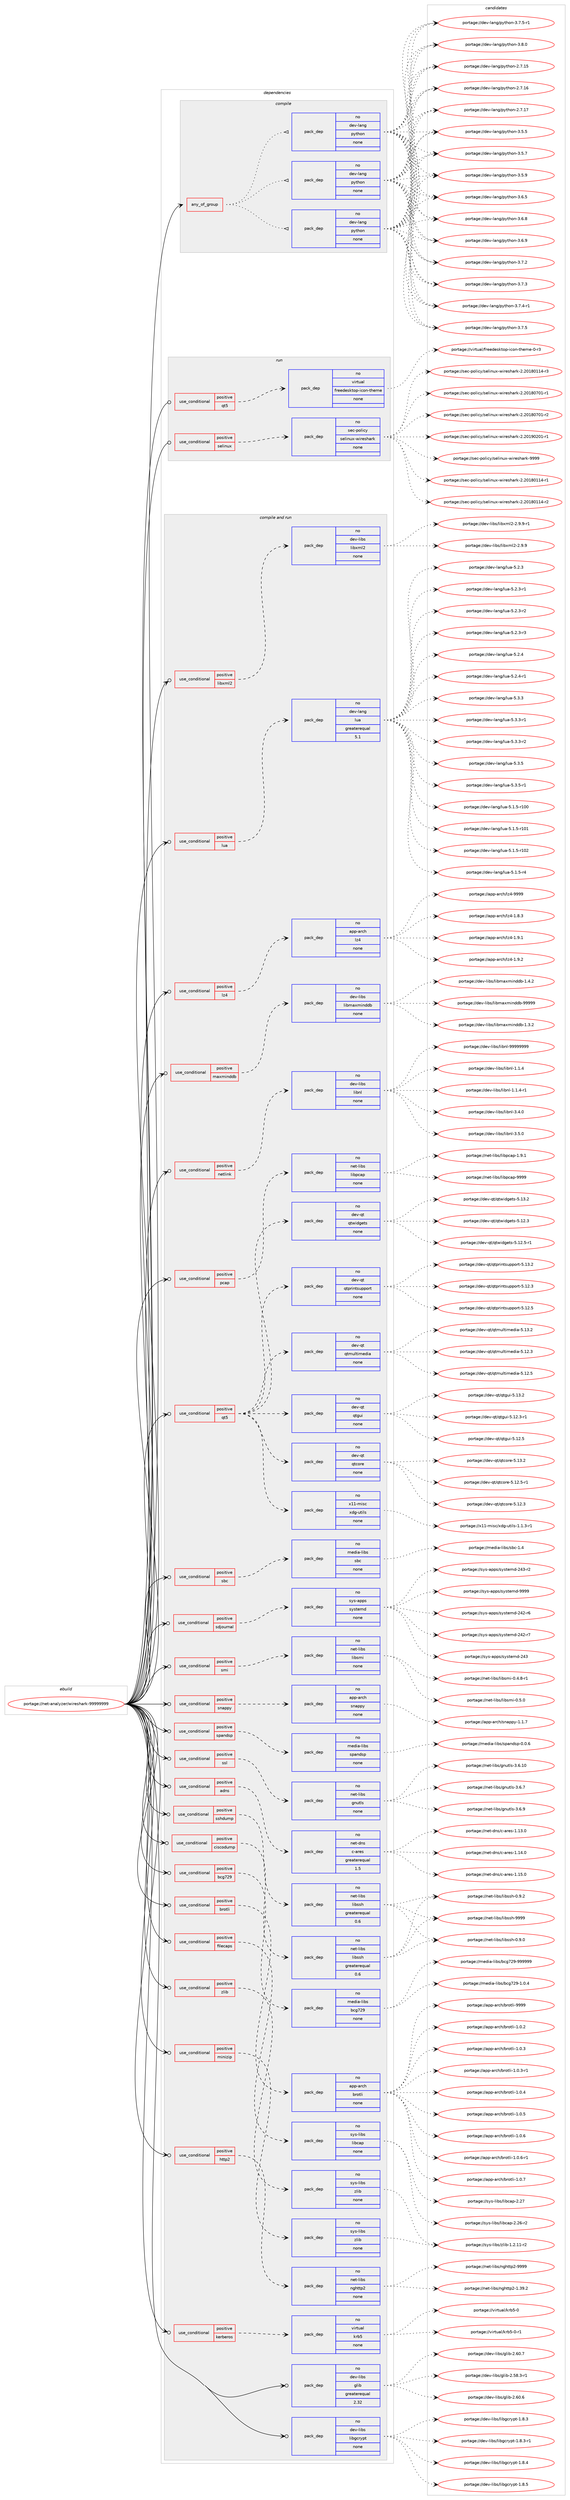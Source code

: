 digraph prolog {

# *************
# Graph options
# *************

newrank=true;
concentrate=true;
compound=true;
graph [rankdir=LR,fontname=Helvetica,fontsize=10,ranksep=1.5];#, ranksep=2.5, nodesep=0.2];
edge  [arrowhead=vee];
node  [fontname=Helvetica,fontsize=10];

# **********
# The ebuild
# **********

subgraph cluster_leftcol {
color=gray;
rank=same;
label=<<i>ebuild</i>>;
id [label="portage://net-analyzer/wireshark-99999999", color=red, width=4, href="../net-analyzer/wireshark-99999999.svg"];
}

# ****************
# The dependencies
# ****************

subgraph cluster_midcol {
color=gray;
label=<<i>dependencies</i>>;
subgraph cluster_compile {
fillcolor="#eeeeee";
style=filled;
label=<<i>compile</i>>;
subgraph any5625 {
dependency349547 [label=<<TABLE BORDER="0" CELLBORDER="1" CELLSPACING="0" CELLPADDING="4"><TR><TD CELLPADDING="10">any_of_group</TD></TR></TABLE>>, shape=none, color=red];subgraph pack256611 {
dependency349548 [label=<<TABLE BORDER="0" CELLBORDER="1" CELLSPACING="0" CELLPADDING="4" WIDTH="220"><TR><TD ROWSPAN="6" CELLPADDING="30">pack_dep</TD></TR><TR><TD WIDTH="110">no</TD></TR><TR><TD>dev-lang</TD></TR><TR><TD>python</TD></TR><TR><TD>none</TD></TR><TR><TD></TD></TR></TABLE>>, shape=none, color=blue];
}
dependency349547:e -> dependency349548:w [weight=20,style="dotted",arrowhead="oinv"];
subgraph pack256612 {
dependency349549 [label=<<TABLE BORDER="0" CELLBORDER="1" CELLSPACING="0" CELLPADDING="4" WIDTH="220"><TR><TD ROWSPAN="6" CELLPADDING="30">pack_dep</TD></TR><TR><TD WIDTH="110">no</TD></TR><TR><TD>dev-lang</TD></TR><TR><TD>python</TD></TR><TR><TD>none</TD></TR><TR><TD></TD></TR></TABLE>>, shape=none, color=blue];
}
dependency349547:e -> dependency349549:w [weight=20,style="dotted",arrowhead="oinv"];
subgraph pack256613 {
dependency349550 [label=<<TABLE BORDER="0" CELLBORDER="1" CELLSPACING="0" CELLPADDING="4" WIDTH="220"><TR><TD ROWSPAN="6" CELLPADDING="30">pack_dep</TD></TR><TR><TD WIDTH="110">no</TD></TR><TR><TD>dev-lang</TD></TR><TR><TD>python</TD></TR><TR><TD>none</TD></TR><TR><TD></TD></TR></TABLE>>, shape=none, color=blue];
}
dependency349547:e -> dependency349550:w [weight=20,style="dotted",arrowhead="oinv"];
}
id:e -> dependency349547:w [weight=20,style="solid",arrowhead="vee"];
}
subgraph cluster_compileandrun {
fillcolor="#eeeeee";
style=filled;
label=<<i>compile and run</i>>;
subgraph cond87164 {
dependency349551 [label=<<TABLE BORDER="0" CELLBORDER="1" CELLSPACING="0" CELLPADDING="4"><TR><TD ROWSPAN="3" CELLPADDING="10">use_conditional</TD></TR><TR><TD>positive</TD></TR><TR><TD>adns</TD></TR></TABLE>>, shape=none, color=red];
subgraph pack256614 {
dependency349552 [label=<<TABLE BORDER="0" CELLBORDER="1" CELLSPACING="0" CELLPADDING="4" WIDTH="220"><TR><TD ROWSPAN="6" CELLPADDING="30">pack_dep</TD></TR><TR><TD WIDTH="110">no</TD></TR><TR><TD>net-dns</TD></TR><TR><TD>c-ares</TD></TR><TR><TD>greaterequal</TD></TR><TR><TD>1.5</TD></TR></TABLE>>, shape=none, color=blue];
}
dependency349551:e -> dependency349552:w [weight=20,style="dashed",arrowhead="vee"];
}
id:e -> dependency349551:w [weight=20,style="solid",arrowhead="odotvee"];
subgraph cond87165 {
dependency349553 [label=<<TABLE BORDER="0" CELLBORDER="1" CELLSPACING="0" CELLPADDING="4"><TR><TD ROWSPAN="3" CELLPADDING="10">use_conditional</TD></TR><TR><TD>positive</TD></TR><TR><TD>bcg729</TD></TR></TABLE>>, shape=none, color=red];
subgraph pack256615 {
dependency349554 [label=<<TABLE BORDER="0" CELLBORDER="1" CELLSPACING="0" CELLPADDING="4" WIDTH="220"><TR><TD ROWSPAN="6" CELLPADDING="30">pack_dep</TD></TR><TR><TD WIDTH="110">no</TD></TR><TR><TD>media-libs</TD></TR><TR><TD>bcg729</TD></TR><TR><TD>none</TD></TR><TR><TD></TD></TR></TABLE>>, shape=none, color=blue];
}
dependency349553:e -> dependency349554:w [weight=20,style="dashed",arrowhead="vee"];
}
id:e -> dependency349553:w [weight=20,style="solid",arrowhead="odotvee"];
subgraph cond87166 {
dependency349555 [label=<<TABLE BORDER="0" CELLBORDER="1" CELLSPACING="0" CELLPADDING="4"><TR><TD ROWSPAN="3" CELLPADDING="10">use_conditional</TD></TR><TR><TD>positive</TD></TR><TR><TD>brotli</TD></TR></TABLE>>, shape=none, color=red];
subgraph pack256616 {
dependency349556 [label=<<TABLE BORDER="0" CELLBORDER="1" CELLSPACING="0" CELLPADDING="4" WIDTH="220"><TR><TD ROWSPAN="6" CELLPADDING="30">pack_dep</TD></TR><TR><TD WIDTH="110">no</TD></TR><TR><TD>app-arch</TD></TR><TR><TD>brotli</TD></TR><TR><TD>none</TD></TR><TR><TD></TD></TR></TABLE>>, shape=none, color=blue];
}
dependency349555:e -> dependency349556:w [weight=20,style="dashed",arrowhead="vee"];
}
id:e -> dependency349555:w [weight=20,style="solid",arrowhead="odotvee"];
subgraph cond87167 {
dependency349557 [label=<<TABLE BORDER="0" CELLBORDER="1" CELLSPACING="0" CELLPADDING="4"><TR><TD ROWSPAN="3" CELLPADDING="10">use_conditional</TD></TR><TR><TD>positive</TD></TR><TR><TD>ciscodump</TD></TR></TABLE>>, shape=none, color=red];
subgraph pack256617 {
dependency349558 [label=<<TABLE BORDER="0" CELLBORDER="1" CELLSPACING="0" CELLPADDING="4" WIDTH="220"><TR><TD ROWSPAN="6" CELLPADDING="30">pack_dep</TD></TR><TR><TD WIDTH="110">no</TD></TR><TR><TD>net-libs</TD></TR><TR><TD>libssh</TD></TR><TR><TD>greaterequal</TD></TR><TR><TD>0.6</TD></TR></TABLE>>, shape=none, color=blue];
}
dependency349557:e -> dependency349558:w [weight=20,style="dashed",arrowhead="vee"];
}
id:e -> dependency349557:w [weight=20,style="solid",arrowhead="odotvee"];
subgraph cond87168 {
dependency349559 [label=<<TABLE BORDER="0" CELLBORDER="1" CELLSPACING="0" CELLPADDING="4"><TR><TD ROWSPAN="3" CELLPADDING="10">use_conditional</TD></TR><TR><TD>positive</TD></TR><TR><TD>filecaps</TD></TR></TABLE>>, shape=none, color=red];
subgraph pack256618 {
dependency349560 [label=<<TABLE BORDER="0" CELLBORDER="1" CELLSPACING="0" CELLPADDING="4" WIDTH="220"><TR><TD ROWSPAN="6" CELLPADDING="30">pack_dep</TD></TR><TR><TD WIDTH="110">no</TD></TR><TR><TD>sys-libs</TD></TR><TR><TD>libcap</TD></TR><TR><TD>none</TD></TR><TR><TD></TD></TR></TABLE>>, shape=none, color=blue];
}
dependency349559:e -> dependency349560:w [weight=20,style="dashed",arrowhead="vee"];
}
id:e -> dependency349559:w [weight=20,style="solid",arrowhead="odotvee"];
subgraph cond87169 {
dependency349561 [label=<<TABLE BORDER="0" CELLBORDER="1" CELLSPACING="0" CELLPADDING="4"><TR><TD ROWSPAN="3" CELLPADDING="10">use_conditional</TD></TR><TR><TD>positive</TD></TR><TR><TD>http2</TD></TR></TABLE>>, shape=none, color=red];
subgraph pack256619 {
dependency349562 [label=<<TABLE BORDER="0" CELLBORDER="1" CELLSPACING="0" CELLPADDING="4" WIDTH="220"><TR><TD ROWSPAN="6" CELLPADDING="30">pack_dep</TD></TR><TR><TD WIDTH="110">no</TD></TR><TR><TD>net-libs</TD></TR><TR><TD>nghttp2</TD></TR><TR><TD>none</TD></TR><TR><TD></TD></TR></TABLE>>, shape=none, color=blue];
}
dependency349561:e -> dependency349562:w [weight=20,style="dashed",arrowhead="vee"];
}
id:e -> dependency349561:w [weight=20,style="solid",arrowhead="odotvee"];
subgraph cond87170 {
dependency349563 [label=<<TABLE BORDER="0" CELLBORDER="1" CELLSPACING="0" CELLPADDING="4"><TR><TD ROWSPAN="3" CELLPADDING="10">use_conditional</TD></TR><TR><TD>positive</TD></TR><TR><TD>kerberos</TD></TR></TABLE>>, shape=none, color=red];
subgraph pack256620 {
dependency349564 [label=<<TABLE BORDER="0" CELLBORDER="1" CELLSPACING="0" CELLPADDING="4" WIDTH="220"><TR><TD ROWSPAN="6" CELLPADDING="30">pack_dep</TD></TR><TR><TD WIDTH="110">no</TD></TR><TR><TD>virtual</TD></TR><TR><TD>krb5</TD></TR><TR><TD>none</TD></TR><TR><TD></TD></TR></TABLE>>, shape=none, color=blue];
}
dependency349563:e -> dependency349564:w [weight=20,style="dashed",arrowhead="vee"];
}
id:e -> dependency349563:w [weight=20,style="solid",arrowhead="odotvee"];
subgraph cond87171 {
dependency349565 [label=<<TABLE BORDER="0" CELLBORDER="1" CELLSPACING="0" CELLPADDING="4"><TR><TD ROWSPAN="3" CELLPADDING="10">use_conditional</TD></TR><TR><TD>positive</TD></TR><TR><TD>libxml2</TD></TR></TABLE>>, shape=none, color=red];
subgraph pack256621 {
dependency349566 [label=<<TABLE BORDER="0" CELLBORDER="1" CELLSPACING="0" CELLPADDING="4" WIDTH="220"><TR><TD ROWSPAN="6" CELLPADDING="30">pack_dep</TD></TR><TR><TD WIDTH="110">no</TD></TR><TR><TD>dev-libs</TD></TR><TR><TD>libxml2</TD></TR><TR><TD>none</TD></TR><TR><TD></TD></TR></TABLE>>, shape=none, color=blue];
}
dependency349565:e -> dependency349566:w [weight=20,style="dashed",arrowhead="vee"];
}
id:e -> dependency349565:w [weight=20,style="solid",arrowhead="odotvee"];
subgraph cond87172 {
dependency349567 [label=<<TABLE BORDER="0" CELLBORDER="1" CELLSPACING="0" CELLPADDING="4"><TR><TD ROWSPAN="3" CELLPADDING="10">use_conditional</TD></TR><TR><TD>positive</TD></TR><TR><TD>lua</TD></TR></TABLE>>, shape=none, color=red];
subgraph pack256622 {
dependency349568 [label=<<TABLE BORDER="0" CELLBORDER="1" CELLSPACING="0" CELLPADDING="4" WIDTH="220"><TR><TD ROWSPAN="6" CELLPADDING="30">pack_dep</TD></TR><TR><TD WIDTH="110">no</TD></TR><TR><TD>dev-lang</TD></TR><TR><TD>lua</TD></TR><TR><TD>greaterequal</TD></TR><TR><TD>5.1</TD></TR></TABLE>>, shape=none, color=blue];
}
dependency349567:e -> dependency349568:w [weight=20,style="dashed",arrowhead="vee"];
}
id:e -> dependency349567:w [weight=20,style="solid",arrowhead="odotvee"];
subgraph cond87173 {
dependency349569 [label=<<TABLE BORDER="0" CELLBORDER="1" CELLSPACING="0" CELLPADDING="4"><TR><TD ROWSPAN="3" CELLPADDING="10">use_conditional</TD></TR><TR><TD>positive</TD></TR><TR><TD>lz4</TD></TR></TABLE>>, shape=none, color=red];
subgraph pack256623 {
dependency349570 [label=<<TABLE BORDER="0" CELLBORDER="1" CELLSPACING="0" CELLPADDING="4" WIDTH="220"><TR><TD ROWSPAN="6" CELLPADDING="30">pack_dep</TD></TR><TR><TD WIDTH="110">no</TD></TR><TR><TD>app-arch</TD></TR><TR><TD>lz4</TD></TR><TR><TD>none</TD></TR><TR><TD></TD></TR></TABLE>>, shape=none, color=blue];
}
dependency349569:e -> dependency349570:w [weight=20,style="dashed",arrowhead="vee"];
}
id:e -> dependency349569:w [weight=20,style="solid",arrowhead="odotvee"];
subgraph cond87174 {
dependency349571 [label=<<TABLE BORDER="0" CELLBORDER="1" CELLSPACING="0" CELLPADDING="4"><TR><TD ROWSPAN="3" CELLPADDING="10">use_conditional</TD></TR><TR><TD>positive</TD></TR><TR><TD>maxminddb</TD></TR></TABLE>>, shape=none, color=red];
subgraph pack256624 {
dependency349572 [label=<<TABLE BORDER="0" CELLBORDER="1" CELLSPACING="0" CELLPADDING="4" WIDTH="220"><TR><TD ROWSPAN="6" CELLPADDING="30">pack_dep</TD></TR><TR><TD WIDTH="110">no</TD></TR><TR><TD>dev-libs</TD></TR><TR><TD>libmaxminddb</TD></TR><TR><TD>none</TD></TR><TR><TD></TD></TR></TABLE>>, shape=none, color=blue];
}
dependency349571:e -> dependency349572:w [weight=20,style="dashed",arrowhead="vee"];
}
id:e -> dependency349571:w [weight=20,style="solid",arrowhead="odotvee"];
subgraph cond87175 {
dependency349573 [label=<<TABLE BORDER="0" CELLBORDER="1" CELLSPACING="0" CELLPADDING="4"><TR><TD ROWSPAN="3" CELLPADDING="10">use_conditional</TD></TR><TR><TD>positive</TD></TR><TR><TD>minizip</TD></TR></TABLE>>, shape=none, color=red];
subgraph pack256625 {
dependency349574 [label=<<TABLE BORDER="0" CELLBORDER="1" CELLSPACING="0" CELLPADDING="4" WIDTH="220"><TR><TD ROWSPAN="6" CELLPADDING="30">pack_dep</TD></TR><TR><TD WIDTH="110">no</TD></TR><TR><TD>sys-libs</TD></TR><TR><TD>zlib</TD></TR><TR><TD>none</TD></TR><TR><TD></TD></TR></TABLE>>, shape=none, color=blue];
}
dependency349573:e -> dependency349574:w [weight=20,style="dashed",arrowhead="vee"];
}
id:e -> dependency349573:w [weight=20,style="solid",arrowhead="odotvee"];
subgraph cond87176 {
dependency349575 [label=<<TABLE BORDER="0" CELLBORDER="1" CELLSPACING="0" CELLPADDING="4"><TR><TD ROWSPAN="3" CELLPADDING="10">use_conditional</TD></TR><TR><TD>positive</TD></TR><TR><TD>netlink</TD></TR></TABLE>>, shape=none, color=red];
subgraph pack256626 {
dependency349576 [label=<<TABLE BORDER="0" CELLBORDER="1" CELLSPACING="0" CELLPADDING="4" WIDTH="220"><TR><TD ROWSPAN="6" CELLPADDING="30">pack_dep</TD></TR><TR><TD WIDTH="110">no</TD></TR><TR><TD>dev-libs</TD></TR><TR><TD>libnl</TD></TR><TR><TD>none</TD></TR><TR><TD></TD></TR></TABLE>>, shape=none, color=blue];
}
dependency349575:e -> dependency349576:w [weight=20,style="dashed",arrowhead="vee"];
}
id:e -> dependency349575:w [weight=20,style="solid",arrowhead="odotvee"];
subgraph cond87177 {
dependency349577 [label=<<TABLE BORDER="0" CELLBORDER="1" CELLSPACING="0" CELLPADDING="4"><TR><TD ROWSPAN="3" CELLPADDING="10">use_conditional</TD></TR><TR><TD>positive</TD></TR><TR><TD>pcap</TD></TR></TABLE>>, shape=none, color=red];
subgraph pack256627 {
dependency349578 [label=<<TABLE BORDER="0" CELLBORDER="1" CELLSPACING="0" CELLPADDING="4" WIDTH="220"><TR><TD ROWSPAN="6" CELLPADDING="30">pack_dep</TD></TR><TR><TD WIDTH="110">no</TD></TR><TR><TD>net-libs</TD></TR><TR><TD>libpcap</TD></TR><TR><TD>none</TD></TR><TR><TD></TD></TR></TABLE>>, shape=none, color=blue];
}
dependency349577:e -> dependency349578:w [weight=20,style="dashed",arrowhead="vee"];
}
id:e -> dependency349577:w [weight=20,style="solid",arrowhead="odotvee"];
subgraph cond87178 {
dependency349579 [label=<<TABLE BORDER="0" CELLBORDER="1" CELLSPACING="0" CELLPADDING="4"><TR><TD ROWSPAN="3" CELLPADDING="10">use_conditional</TD></TR><TR><TD>positive</TD></TR><TR><TD>qt5</TD></TR></TABLE>>, shape=none, color=red];
subgraph pack256628 {
dependency349580 [label=<<TABLE BORDER="0" CELLBORDER="1" CELLSPACING="0" CELLPADDING="4" WIDTH="220"><TR><TD ROWSPAN="6" CELLPADDING="30">pack_dep</TD></TR><TR><TD WIDTH="110">no</TD></TR><TR><TD>dev-qt</TD></TR><TR><TD>qtcore</TD></TR><TR><TD>none</TD></TR><TR><TD></TD></TR></TABLE>>, shape=none, color=blue];
}
dependency349579:e -> dependency349580:w [weight=20,style="dashed",arrowhead="vee"];
subgraph pack256629 {
dependency349581 [label=<<TABLE BORDER="0" CELLBORDER="1" CELLSPACING="0" CELLPADDING="4" WIDTH="220"><TR><TD ROWSPAN="6" CELLPADDING="30">pack_dep</TD></TR><TR><TD WIDTH="110">no</TD></TR><TR><TD>dev-qt</TD></TR><TR><TD>qtgui</TD></TR><TR><TD>none</TD></TR><TR><TD></TD></TR></TABLE>>, shape=none, color=blue];
}
dependency349579:e -> dependency349581:w [weight=20,style="dashed",arrowhead="vee"];
subgraph pack256630 {
dependency349582 [label=<<TABLE BORDER="0" CELLBORDER="1" CELLSPACING="0" CELLPADDING="4" WIDTH="220"><TR><TD ROWSPAN="6" CELLPADDING="30">pack_dep</TD></TR><TR><TD WIDTH="110">no</TD></TR><TR><TD>dev-qt</TD></TR><TR><TD>qtmultimedia</TD></TR><TR><TD>none</TD></TR><TR><TD></TD></TR></TABLE>>, shape=none, color=blue];
}
dependency349579:e -> dependency349582:w [weight=20,style="dashed",arrowhead="vee"];
subgraph pack256631 {
dependency349583 [label=<<TABLE BORDER="0" CELLBORDER="1" CELLSPACING="0" CELLPADDING="4" WIDTH="220"><TR><TD ROWSPAN="6" CELLPADDING="30">pack_dep</TD></TR><TR><TD WIDTH="110">no</TD></TR><TR><TD>dev-qt</TD></TR><TR><TD>qtprintsupport</TD></TR><TR><TD>none</TD></TR><TR><TD></TD></TR></TABLE>>, shape=none, color=blue];
}
dependency349579:e -> dependency349583:w [weight=20,style="dashed",arrowhead="vee"];
subgraph pack256632 {
dependency349584 [label=<<TABLE BORDER="0" CELLBORDER="1" CELLSPACING="0" CELLPADDING="4" WIDTH="220"><TR><TD ROWSPAN="6" CELLPADDING="30">pack_dep</TD></TR><TR><TD WIDTH="110">no</TD></TR><TR><TD>dev-qt</TD></TR><TR><TD>qtwidgets</TD></TR><TR><TD>none</TD></TR><TR><TD></TD></TR></TABLE>>, shape=none, color=blue];
}
dependency349579:e -> dependency349584:w [weight=20,style="dashed",arrowhead="vee"];
subgraph pack256633 {
dependency349585 [label=<<TABLE BORDER="0" CELLBORDER="1" CELLSPACING="0" CELLPADDING="4" WIDTH="220"><TR><TD ROWSPAN="6" CELLPADDING="30">pack_dep</TD></TR><TR><TD WIDTH="110">no</TD></TR><TR><TD>x11-misc</TD></TR><TR><TD>xdg-utils</TD></TR><TR><TD>none</TD></TR><TR><TD></TD></TR></TABLE>>, shape=none, color=blue];
}
dependency349579:e -> dependency349585:w [weight=20,style="dashed",arrowhead="vee"];
}
id:e -> dependency349579:w [weight=20,style="solid",arrowhead="odotvee"];
subgraph cond87179 {
dependency349586 [label=<<TABLE BORDER="0" CELLBORDER="1" CELLSPACING="0" CELLPADDING="4"><TR><TD ROWSPAN="3" CELLPADDING="10">use_conditional</TD></TR><TR><TD>positive</TD></TR><TR><TD>sbc</TD></TR></TABLE>>, shape=none, color=red];
subgraph pack256634 {
dependency349587 [label=<<TABLE BORDER="0" CELLBORDER="1" CELLSPACING="0" CELLPADDING="4" WIDTH="220"><TR><TD ROWSPAN="6" CELLPADDING="30">pack_dep</TD></TR><TR><TD WIDTH="110">no</TD></TR><TR><TD>media-libs</TD></TR><TR><TD>sbc</TD></TR><TR><TD>none</TD></TR><TR><TD></TD></TR></TABLE>>, shape=none, color=blue];
}
dependency349586:e -> dependency349587:w [weight=20,style="dashed",arrowhead="vee"];
}
id:e -> dependency349586:w [weight=20,style="solid",arrowhead="odotvee"];
subgraph cond87180 {
dependency349588 [label=<<TABLE BORDER="0" CELLBORDER="1" CELLSPACING="0" CELLPADDING="4"><TR><TD ROWSPAN="3" CELLPADDING="10">use_conditional</TD></TR><TR><TD>positive</TD></TR><TR><TD>sdjournal</TD></TR></TABLE>>, shape=none, color=red];
subgraph pack256635 {
dependency349589 [label=<<TABLE BORDER="0" CELLBORDER="1" CELLSPACING="0" CELLPADDING="4" WIDTH="220"><TR><TD ROWSPAN="6" CELLPADDING="30">pack_dep</TD></TR><TR><TD WIDTH="110">no</TD></TR><TR><TD>sys-apps</TD></TR><TR><TD>systemd</TD></TR><TR><TD>none</TD></TR><TR><TD></TD></TR></TABLE>>, shape=none, color=blue];
}
dependency349588:e -> dependency349589:w [weight=20,style="dashed",arrowhead="vee"];
}
id:e -> dependency349588:w [weight=20,style="solid",arrowhead="odotvee"];
subgraph cond87181 {
dependency349590 [label=<<TABLE BORDER="0" CELLBORDER="1" CELLSPACING="0" CELLPADDING="4"><TR><TD ROWSPAN="3" CELLPADDING="10">use_conditional</TD></TR><TR><TD>positive</TD></TR><TR><TD>smi</TD></TR></TABLE>>, shape=none, color=red];
subgraph pack256636 {
dependency349591 [label=<<TABLE BORDER="0" CELLBORDER="1" CELLSPACING="0" CELLPADDING="4" WIDTH="220"><TR><TD ROWSPAN="6" CELLPADDING="30">pack_dep</TD></TR><TR><TD WIDTH="110">no</TD></TR><TR><TD>net-libs</TD></TR><TR><TD>libsmi</TD></TR><TR><TD>none</TD></TR><TR><TD></TD></TR></TABLE>>, shape=none, color=blue];
}
dependency349590:e -> dependency349591:w [weight=20,style="dashed",arrowhead="vee"];
}
id:e -> dependency349590:w [weight=20,style="solid",arrowhead="odotvee"];
subgraph cond87182 {
dependency349592 [label=<<TABLE BORDER="0" CELLBORDER="1" CELLSPACING="0" CELLPADDING="4"><TR><TD ROWSPAN="3" CELLPADDING="10">use_conditional</TD></TR><TR><TD>positive</TD></TR><TR><TD>snappy</TD></TR></TABLE>>, shape=none, color=red];
subgraph pack256637 {
dependency349593 [label=<<TABLE BORDER="0" CELLBORDER="1" CELLSPACING="0" CELLPADDING="4" WIDTH="220"><TR><TD ROWSPAN="6" CELLPADDING="30">pack_dep</TD></TR><TR><TD WIDTH="110">no</TD></TR><TR><TD>app-arch</TD></TR><TR><TD>snappy</TD></TR><TR><TD>none</TD></TR><TR><TD></TD></TR></TABLE>>, shape=none, color=blue];
}
dependency349592:e -> dependency349593:w [weight=20,style="dashed",arrowhead="vee"];
}
id:e -> dependency349592:w [weight=20,style="solid",arrowhead="odotvee"];
subgraph cond87183 {
dependency349594 [label=<<TABLE BORDER="0" CELLBORDER="1" CELLSPACING="0" CELLPADDING="4"><TR><TD ROWSPAN="3" CELLPADDING="10">use_conditional</TD></TR><TR><TD>positive</TD></TR><TR><TD>spandsp</TD></TR></TABLE>>, shape=none, color=red];
subgraph pack256638 {
dependency349595 [label=<<TABLE BORDER="0" CELLBORDER="1" CELLSPACING="0" CELLPADDING="4" WIDTH="220"><TR><TD ROWSPAN="6" CELLPADDING="30">pack_dep</TD></TR><TR><TD WIDTH="110">no</TD></TR><TR><TD>media-libs</TD></TR><TR><TD>spandsp</TD></TR><TR><TD>none</TD></TR><TR><TD></TD></TR></TABLE>>, shape=none, color=blue];
}
dependency349594:e -> dependency349595:w [weight=20,style="dashed",arrowhead="vee"];
}
id:e -> dependency349594:w [weight=20,style="solid",arrowhead="odotvee"];
subgraph cond87184 {
dependency349596 [label=<<TABLE BORDER="0" CELLBORDER="1" CELLSPACING="0" CELLPADDING="4"><TR><TD ROWSPAN="3" CELLPADDING="10">use_conditional</TD></TR><TR><TD>positive</TD></TR><TR><TD>sshdump</TD></TR></TABLE>>, shape=none, color=red];
subgraph pack256639 {
dependency349597 [label=<<TABLE BORDER="0" CELLBORDER="1" CELLSPACING="0" CELLPADDING="4" WIDTH="220"><TR><TD ROWSPAN="6" CELLPADDING="30">pack_dep</TD></TR><TR><TD WIDTH="110">no</TD></TR><TR><TD>net-libs</TD></TR><TR><TD>libssh</TD></TR><TR><TD>greaterequal</TD></TR><TR><TD>0.6</TD></TR></TABLE>>, shape=none, color=blue];
}
dependency349596:e -> dependency349597:w [weight=20,style="dashed",arrowhead="vee"];
}
id:e -> dependency349596:w [weight=20,style="solid",arrowhead="odotvee"];
subgraph cond87185 {
dependency349598 [label=<<TABLE BORDER="0" CELLBORDER="1" CELLSPACING="0" CELLPADDING="4"><TR><TD ROWSPAN="3" CELLPADDING="10">use_conditional</TD></TR><TR><TD>positive</TD></TR><TR><TD>ssl</TD></TR></TABLE>>, shape=none, color=red];
subgraph pack256640 {
dependency349599 [label=<<TABLE BORDER="0" CELLBORDER="1" CELLSPACING="0" CELLPADDING="4" WIDTH="220"><TR><TD ROWSPAN="6" CELLPADDING="30">pack_dep</TD></TR><TR><TD WIDTH="110">no</TD></TR><TR><TD>net-libs</TD></TR><TR><TD>gnutls</TD></TR><TR><TD>none</TD></TR><TR><TD></TD></TR></TABLE>>, shape=none, color=blue];
}
dependency349598:e -> dependency349599:w [weight=20,style="dashed",arrowhead="vee"];
}
id:e -> dependency349598:w [weight=20,style="solid",arrowhead="odotvee"];
subgraph cond87186 {
dependency349600 [label=<<TABLE BORDER="0" CELLBORDER="1" CELLSPACING="0" CELLPADDING="4"><TR><TD ROWSPAN="3" CELLPADDING="10">use_conditional</TD></TR><TR><TD>positive</TD></TR><TR><TD>zlib</TD></TR></TABLE>>, shape=none, color=red];
subgraph pack256641 {
dependency349601 [label=<<TABLE BORDER="0" CELLBORDER="1" CELLSPACING="0" CELLPADDING="4" WIDTH="220"><TR><TD ROWSPAN="6" CELLPADDING="30">pack_dep</TD></TR><TR><TD WIDTH="110">no</TD></TR><TR><TD>sys-libs</TD></TR><TR><TD>zlib</TD></TR><TR><TD>none</TD></TR><TR><TD></TD></TR></TABLE>>, shape=none, color=blue];
}
dependency349600:e -> dependency349601:w [weight=20,style="dashed",arrowhead="vee"];
}
id:e -> dependency349600:w [weight=20,style="solid",arrowhead="odotvee"];
subgraph pack256642 {
dependency349602 [label=<<TABLE BORDER="0" CELLBORDER="1" CELLSPACING="0" CELLPADDING="4" WIDTH="220"><TR><TD ROWSPAN="6" CELLPADDING="30">pack_dep</TD></TR><TR><TD WIDTH="110">no</TD></TR><TR><TD>dev-libs</TD></TR><TR><TD>glib</TD></TR><TR><TD>greaterequal</TD></TR><TR><TD>2.32</TD></TR></TABLE>>, shape=none, color=blue];
}
id:e -> dependency349602:w [weight=20,style="solid",arrowhead="odotvee"];
subgraph pack256643 {
dependency349603 [label=<<TABLE BORDER="0" CELLBORDER="1" CELLSPACING="0" CELLPADDING="4" WIDTH="220"><TR><TD ROWSPAN="6" CELLPADDING="30">pack_dep</TD></TR><TR><TD WIDTH="110">no</TD></TR><TR><TD>dev-libs</TD></TR><TR><TD>libgcrypt</TD></TR><TR><TD>none</TD></TR><TR><TD></TD></TR></TABLE>>, shape=none, color=blue];
}
id:e -> dependency349603:w [weight=20,style="solid",arrowhead="odotvee"];
}
subgraph cluster_run {
fillcolor="#eeeeee";
style=filled;
label=<<i>run</i>>;
subgraph cond87187 {
dependency349604 [label=<<TABLE BORDER="0" CELLBORDER="1" CELLSPACING="0" CELLPADDING="4"><TR><TD ROWSPAN="3" CELLPADDING="10">use_conditional</TD></TR><TR><TD>positive</TD></TR><TR><TD>qt5</TD></TR></TABLE>>, shape=none, color=red];
subgraph pack256644 {
dependency349605 [label=<<TABLE BORDER="0" CELLBORDER="1" CELLSPACING="0" CELLPADDING="4" WIDTH="220"><TR><TD ROWSPAN="6" CELLPADDING="30">pack_dep</TD></TR><TR><TD WIDTH="110">no</TD></TR><TR><TD>virtual</TD></TR><TR><TD>freedesktop-icon-theme</TD></TR><TR><TD>none</TD></TR><TR><TD></TD></TR></TABLE>>, shape=none, color=blue];
}
dependency349604:e -> dependency349605:w [weight=20,style="dashed",arrowhead="vee"];
}
id:e -> dependency349604:w [weight=20,style="solid",arrowhead="odot"];
subgraph cond87188 {
dependency349606 [label=<<TABLE BORDER="0" CELLBORDER="1" CELLSPACING="0" CELLPADDING="4"><TR><TD ROWSPAN="3" CELLPADDING="10">use_conditional</TD></TR><TR><TD>positive</TD></TR><TR><TD>selinux</TD></TR></TABLE>>, shape=none, color=red];
subgraph pack256645 {
dependency349607 [label=<<TABLE BORDER="0" CELLBORDER="1" CELLSPACING="0" CELLPADDING="4" WIDTH="220"><TR><TD ROWSPAN="6" CELLPADDING="30">pack_dep</TD></TR><TR><TD WIDTH="110">no</TD></TR><TR><TD>sec-policy</TD></TR><TR><TD>selinux-wireshark</TD></TR><TR><TD>none</TD></TR><TR><TD></TD></TR></TABLE>>, shape=none, color=blue];
}
dependency349606:e -> dependency349607:w [weight=20,style="dashed",arrowhead="vee"];
}
id:e -> dependency349606:w [weight=20,style="solid",arrowhead="odot"];
}
}

# **************
# The candidates
# **************

subgraph cluster_choices {
rank=same;
color=gray;
label=<<i>candidates</i>>;

subgraph choice256611 {
color=black;
nodesep=1;
choiceportage10010111845108971101034711212111610411111045504655464953 [label="portage://dev-lang/python-2.7.15", color=red, width=4,href="../dev-lang/python-2.7.15.svg"];
choiceportage10010111845108971101034711212111610411111045504655464954 [label="portage://dev-lang/python-2.7.16", color=red, width=4,href="../dev-lang/python-2.7.16.svg"];
choiceportage10010111845108971101034711212111610411111045504655464955 [label="portage://dev-lang/python-2.7.17", color=red, width=4,href="../dev-lang/python-2.7.17.svg"];
choiceportage100101118451089711010347112121116104111110455146534653 [label="portage://dev-lang/python-3.5.5", color=red, width=4,href="../dev-lang/python-3.5.5.svg"];
choiceportage100101118451089711010347112121116104111110455146534655 [label="portage://dev-lang/python-3.5.7", color=red, width=4,href="../dev-lang/python-3.5.7.svg"];
choiceportage100101118451089711010347112121116104111110455146534657 [label="portage://dev-lang/python-3.5.9", color=red, width=4,href="../dev-lang/python-3.5.9.svg"];
choiceportage100101118451089711010347112121116104111110455146544653 [label="portage://dev-lang/python-3.6.5", color=red, width=4,href="../dev-lang/python-3.6.5.svg"];
choiceportage100101118451089711010347112121116104111110455146544656 [label="portage://dev-lang/python-3.6.8", color=red, width=4,href="../dev-lang/python-3.6.8.svg"];
choiceportage100101118451089711010347112121116104111110455146544657 [label="portage://dev-lang/python-3.6.9", color=red, width=4,href="../dev-lang/python-3.6.9.svg"];
choiceportage100101118451089711010347112121116104111110455146554650 [label="portage://dev-lang/python-3.7.2", color=red, width=4,href="../dev-lang/python-3.7.2.svg"];
choiceportage100101118451089711010347112121116104111110455146554651 [label="portage://dev-lang/python-3.7.3", color=red, width=4,href="../dev-lang/python-3.7.3.svg"];
choiceportage1001011184510897110103471121211161041111104551465546524511449 [label="portage://dev-lang/python-3.7.4-r1", color=red, width=4,href="../dev-lang/python-3.7.4-r1.svg"];
choiceportage100101118451089711010347112121116104111110455146554653 [label="portage://dev-lang/python-3.7.5", color=red, width=4,href="../dev-lang/python-3.7.5.svg"];
choiceportage1001011184510897110103471121211161041111104551465546534511449 [label="portage://dev-lang/python-3.7.5-r1", color=red, width=4,href="../dev-lang/python-3.7.5-r1.svg"];
choiceportage100101118451089711010347112121116104111110455146564648 [label="portage://dev-lang/python-3.8.0", color=red, width=4,href="../dev-lang/python-3.8.0.svg"];
dependency349548:e -> choiceportage10010111845108971101034711212111610411111045504655464953:w [style=dotted,weight="100"];
dependency349548:e -> choiceportage10010111845108971101034711212111610411111045504655464954:w [style=dotted,weight="100"];
dependency349548:e -> choiceportage10010111845108971101034711212111610411111045504655464955:w [style=dotted,weight="100"];
dependency349548:e -> choiceportage100101118451089711010347112121116104111110455146534653:w [style=dotted,weight="100"];
dependency349548:e -> choiceportage100101118451089711010347112121116104111110455146534655:w [style=dotted,weight="100"];
dependency349548:e -> choiceportage100101118451089711010347112121116104111110455146534657:w [style=dotted,weight="100"];
dependency349548:e -> choiceportage100101118451089711010347112121116104111110455146544653:w [style=dotted,weight="100"];
dependency349548:e -> choiceportage100101118451089711010347112121116104111110455146544656:w [style=dotted,weight="100"];
dependency349548:e -> choiceportage100101118451089711010347112121116104111110455146544657:w [style=dotted,weight="100"];
dependency349548:e -> choiceportage100101118451089711010347112121116104111110455146554650:w [style=dotted,weight="100"];
dependency349548:e -> choiceportage100101118451089711010347112121116104111110455146554651:w [style=dotted,weight="100"];
dependency349548:e -> choiceportage1001011184510897110103471121211161041111104551465546524511449:w [style=dotted,weight="100"];
dependency349548:e -> choiceportage100101118451089711010347112121116104111110455146554653:w [style=dotted,weight="100"];
dependency349548:e -> choiceportage1001011184510897110103471121211161041111104551465546534511449:w [style=dotted,weight="100"];
dependency349548:e -> choiceportage100101118451089711010347112121116104111110455146564648:w [style=dotted,weight="100"];
}
subgraph choice256612 {
color=black;
nodesep=1;
choiceportage10010111845108971101034711212111610411111045504655464953 [label="portage://dev-lang/python-2.7.15", color=red, width=4,href="../dev-lang/python-2.7.15.svg"];
choiceportage10010111845108971101034711212111610411111045504655464954 [label="portage://dev-lang/python-2.7.16", color=red, width=4,href="../dev-lang/python-2.7.16.svg"];
choiceportage10010111845108971101034711212111610411111045504655464955 [label="portage://dev-lang/python-2.7.17", color=red, width=4,href="../dev-lang/python-2.7.17.svg"];
choiceportage100101118451089711010347112121116104111110455146534653 [label="portage://dev-lang/python-3.5.5", color=red, width=4,href="../dev-lang/python-3.5.5.svg"];
choiceportage100101118451089711010347112121116104111110455146534655 [label="portage://dev-lang/python-3.5.7", color=red, width=4,href="../dev-lang/python-3.5.7.svg"];
choiceportage100101118451089711010347112121116104111110455146534657 [label="portage://dev-lang/python-3.5.9", color=red, width=4,href="../dev-lang/python-3.5.9.svg"];
choiceportage100101118451089711010347112121116104111110455146544653 [label="portage://dev-lang/python-3.6.5", color=red, width=4,href="../dev-lang/python-3.6.5.svg"];
choiceportage100101118451089711010347112121116104111110455146544656 [label="portage://dev-lang/python-3.6.8", color=red, width=4,href="../dev-lang/python-3.6.8.svg"];
choiceportage100101118451089711010347112121116104111110455146544657 [label="portage://dev-lang/python-3.6.9", color=red, width=4,href="../dev-lang/python-3.6.9.svg"];
choiceportage100101118451089711010347112121116104111110455146554650 [label="portage://dev-lang/python-3.7.2", color=red, width=4,href="../dev-lang/python-3.7.2.svg"];
choiceportage100101118451089711010347112121116104111110455146554651 [label="portage://dev-lang/python-3.7.3", color=red, width=4,href="../dev-lang/python-3.7.3.svg"];
choiceportage1001011184510897110103471121211161041111104551465546524511449 [label="portage://dev-lang/python-3.7.4-r1", color=red, width=4,href="../dev-lang/python-3.7.4-r1.svg"];
choiceportage100101118451089711010347112121116104111110455146554653 [label="portage://dev-lang/python-3.7.5", color=red, width=4,href="../dev-lang/python-3.7.5.svg"];
choiceportage1001011184510897110103471121211161041111104551465546534511449 [label="portage://dev-lang/python-3.7.5-r1", color=red, width=4,href="../dev-lang/python-3.7.5-r1.svg"];
choiceportage100101118451089711010347112121116104111110455146564648 [label="portage://dev-lang/python-3.8.0", color=red, width=4,href="../dev-lang/python-3.8.0.svg"];
dependency349549:e -> choiceportage10010111845108971101034711212111610411111045504655464953:w [style=dotted,weight="100"];
dependency349549:e -> choiceportage10010111845108971101034711212111610411111045504655464954:w [style=dotted,weight="100"];
dependency349549:e -> choiceportage10010111845108971101034711212111610411111045504655464955:w [style=dotted,weight="100"];
dependency349549:e -> choiceportage100101118451089711010347112121116104111110455146534653:w [style=dotted,weight="100"];
dependency349549:e -> choiceportage100101118451089711010347112121116104111110455146534655:w [style=dotted,weight="100"];
dependency349549:e -> choiceportage100101118451089711010347112121116104111110455146534657:w [style=dotted,weight="100"];
dependency349549:e -> choiceportage100101118451089711010347112121116104111110455146544653:w [style=dotted,weight="100"];
dependency349549:e -> choiceportage100101118451089711010347112121116104111110455146544656:w [style=dotted,weight="100"];
dependency349549:e -> choiceportage100101118451089711010347112121116104111110455146544657:w [style=dotted,weight="100"];
dependency349549:e -> choiceportage100101118451089711010347112121116104111110455146554650:w [style=dotted,weight="100"];
dependency349549:e -> choiceportage100101118451089711010347112121116104111110455146554651:w [style=dotted,weight="100"];
dependency349549:e -> choiceportage1001011184510897110103471121211161041111104551465546524511449:w [style=dotted,weight="100"];
dependency349549:e -> choiceportage100101118451089711010347112121116104111110455146554653:w [style=dotted,weight="100"];
dependency349549:e -> choiceportage1001011184510897110103471121211161041111104551465546534511449:w [style=dotted,weight="100"];
dependency349549:e -> choiceportage100101118451089711010347112121116104111110455146564648:w [style=dotted,weight="100"];
}
subgraph choice256613 {
color=black;
nodesep=1;
choiceportage10010111845108971101034711212111610411111045504655464953 [label="portage://dev-lang/python-2.7.15", color=red, width=4,href="../dev-lang/python-2.7.15.svg"];
choiceportage10010111845108971101034711212111610411111045504655464954 [label="portage://dev-lang/python-2.7.16", color=red, width=4,href="../dev-lang/python-2.7.16.svg"];
choiceportage10010111845108971101034711212111610411111045504655464955 [label="portage://dev-lang/python-2.7.17", color=red, width=4,href="../dev-lang/python-2.7.17.svg"];
choiceportage100101118451089711010347112121116104111110455146534653 [label="portage://dev-lang/python-3.5.5", color=red, width=4,href="../dev-lang/python-3.5.5.svg"];
choiceportage100101118451089711010347112121116104111110455146534655 [label="portage://dev-lang/python-3.5.7", color=red, width=4,href="../dev-lang/python-3.5.7.svg"];
choiceportage100101118451089711010347112121116104111110455146534657 [label="portage://dev-lang/python-3.5.9", color=red, width=4,href="../dev-lang/python-3.5.9.svg"];
choiceportage100101118451089711010347112121116104111110455146544653 [label="portage://dev-lang/python-3.6.5", color=red, width=4,href="../dev-lang/python-3.6.5.svg"];
choiceportage100101118451089711010347112121116104111110455146544656 [label="portage://dev-lang/python-3.6.8", color=red, width=4,href="../dev-lang/python-3.6.8.svg"];
choiceportage100101118451089711010347112121116104111110455146544657 [label="portage://dev-lang/python-3.6.9", color=red, width=4,href="../dev-lang/python-3.6.9.svg"];
choiceportage100101118451089711010347112121116104111110455146554650 [label="portage://dev-lang/python-3.7.2", color=red, width=4,href="../dev-lang/python-3.7.2.svg"];
choiceportage100101118451089711010347112121116104111110455146554651 [label="portage://dev-lang/python-3.7.3", color=red, width=4,href="../dev-lang/python-3.7.3.svg"];
choiceportage1001011184510897110103471121211161041111104551465546524511449 [label="portage://dev-lang/python-3.7.4-r1", color=red, width=4,href="../dev-lang/python-3.7.4-r1.svg"];
choiceportage100101118451089711010347112121116104111110455146554653 [label="portage://dev-lang/python-3.7.5", color=red, width=4,href="../dev-lang/python-3.7.5.svg"];
choiceportage1001011184510897110103471121211161041111104551465546534511449 [label="portage://dev-lang/python-3.7.5-r1", color=red, width=4,href="../dev-lang/python-3.7.5-r1.svg"];
choiceportage100101118451089711010347112121116104111110455146564648 [label="portage://dev-lang/python-3.8.0", color=red, width=4,href="../dev-lang/python-3.8.0.svg"];
dependency349550:e -> choiceportage10010111845108971101034711212111610411111045504655464953:w [style=dotted,weight="100"];
dependency349550:e -> choiceportage10010111845108971101034711212111610411111045504655464954:w [style=dotted,weight="100"];
dependency349550:e -> choiceportage10010111845108971101034711212111610411111045504655464955:w [style=dotted,weight="100"];
dependency349550:e -> choiceportage100101118451089711010347112121116104111110455146534653:w [style=dotted,weight="100"];
dependency349550:e -> choiceportage100101118451089711010347112121116104111110455146534655:w [style=dotted,weight="100"];
dependency349550:e -> choiceportage100101118451089711010347112121116104111110455146534657:w [style=dotted,weight="100"];
dependency349550:e -> choiceportage100101118451089711010347112121116104111110455146544653:w [style=dotted,weight="100"];
dependency349550:e -> choiceportage100101118451089711010347112121116104111110455146544656:w [style=dotted,weight="100"];
dependency349550:e -> choiceportage100101118451089711010347112121116104111110455146544657:w [style=dotted,weight="100"];
dependency349550:e -> choiceportage100101118451089711010347112121116104111110455146554650:w [style=dotted,weight="100"];
dependency349550:e -> choiceportage100101118451089711010347112121116104111110455146554651:w [style=dotted,weight="100"];
dependency349550:e -> choiceportage1001011184510897110103471121211161041111104551465546524511449:w [style=dotted,weight="100"];
dependency349550:e -> choiceportage100101118451089711010347112121116104111110455146554653:w [style=dotted,weight="100"];
dependency349550:e -> choiceportage1001011184510897110103471121211161041111104551465546534511449:w [style=dotted,weight="100"];
dependency349550:e -> choiceportage100101118451089711010347112121116104111110455146564648:w [style=dotted,weight="100"];
}
subgraph choice256614 {
color=black;
nodesep=1;
choiceportage110101116451001101154799459711410111545494649514648 [label="portage://net-dns/c-ares-1.13.0", color=red, width=4,href="../net-dns/c-ares-1.13.0.svg"];
choiceportage110101116451001101154799459711410111545494649524648 [label="portage://net-dns/c-ares-1.14.0", color=red, width=4,href="../net-dns/c-ares-1.14.0.svg"];
choiceportage110101116451001101154799459711410111545494649534648 [label="portage://net-dns/c-ares-1.15.0", color=red, width=4,href="../net-dns/c-ares-1.15.0.svg"];
dependency349552:e -> choiceportage110101116451001101154799459711410111545494649514648:w [style=dotted,weight="100"];
dependency349552:e -> choiceportage110101116451001101154799459711410111545494649524648:w [style=dotted,weight="100"];
dependency349552:e -> choiceportage110101116451001101154799459711410111545494649534648:w [style=dotted,weight="100"];
}
subgraph choice256615 {
color=black;
nodesep=1;
choiceportage109101100105974510810598115479899103555057454946484652 [label="portage://media-libs/bcg729-1.0.4", color=red, width=4,href="../media-libs/bcg729-1.0.4.svg"];
choiceportage10910110010597451081059811547989910355505745575757575757 [label="portage://media-libs/bcg729-999999", color=red, width=4,href="../media-libs/bcg729-999999.svg"];
dependency349554:e -> choiceportage109101100105974510810598115479899103555057454946484652:w [style=dotted,weight="100"];
dependency349554:e -> choiceportage10910110010597451081059811547989910355505745575757575757:w [style=dotted,weight="100"];
}
subgraph choice256616 {
color=black;
nodesep=1;
choiceportage971121124597114991044798114111116108105454946484650 [label="portage://app-arch/brotli-1.0.2", color=red, width=4,href="../app-arch/brotli-1.0.2.svg"];
choiceportage971121124597114991044798114111116108105454946484651 [label="portage://app-arch/brotli-1.0.3", color=red, width=4,href="../app-arch/brotli-1.0.3.svg"];
choiceportage9711211245971149910447981141111161081054549464846514511449 [label="portage://app-arch/brotli-1.0.3-r1", color=red, width=4,href="../app-arch/brotli-1.0.3-r1.svg"];
choiceportage971121124597114991044798114111116108105454946484652 [label="portage://app-arch/brotli-1.0.4", color=red, width=4,href="../app-arch/brotli-1.0.4.svg"];
choiceportage971121124597114991044798114111116108105454946484653 [label="portage://app-arch/brotli-1.0.5", color=red, width=4,href="../app-arch/brotli-1.0.5.svg"];
choiceportage971121124597114991044798114111116108105454946484654 [label="portage://app-arch/brotli-1.0.6", color=red, width=4,href="../app-arch/brotli-1.0.6.svg"];
choiceportage9711211245971149910447981141111161081054549464846544511449 [label="portage://app-arch/brotli-1.0.6-r1", color=red, width=4,href="../app-arch/brotli-1.0.6-r1.svg"];
choiceportage971121124597114991044798114111116108105454946484655 [label="portage://app-arch/brotli-1.0.7", color=red, width=4,href="../app-arch/brotli-1.0.7.svg"];
choiceportage9711211245971149910447981141111161081054557575757 [label="portage://app-arch/brotli-9999", color=red, width=4,href="../app-arch/brotli-9999.svg"];
dependency349556:e -> choiceportage971121124597114991044798114111116108105454946484650:w [style=dotted,weight="100"];
dependency349556:e -> choiceportage971121124597114991044798114111116108105454946484651:w [style=dotted,weight="100"];
dependency349556:e -> choiceportage9711211245971149910447981141111161081054549464846514511449:w [style=dotted,weight="100"];
dependency349556:e -> choiceportage971121124597114991044798114111116108105454946484652:w [style=dotted,weight="100"];
dependency349556:e -> choiceportage971121124597114991044798114111116108105454946484653:w [style=dotted,weight="100"];
dependency349556:e -> choiceportage971121124597114991044798114111116108105454946484654:w [style=dotted,weight="100"];
dependency349556:e -> choiceportage9711211245971149910447981141111161081054549464846544511449:w [style=dotted,weight="100"];
dependency349556:e -> choiceportage971121124597114991044798114111116108105454946484655:w [style=dotted,weight="100"];
dependency349556:e -> choiceportage9711211245971149910447981141111161081054557575757:w [style=dotted,weight="100"];
}
subgraph choice256617 {
color=black;
nodesep=1;
choiceportage11010111645108105981154710810598115115104454846574648 [label="portage://net-libs/libssh-0.9.0", color=red, width=4,href="../net-libs/libssh-0.9.0.svg"];
choiceportage11010111645108105981154710810598115115104454846574650 [label="portage://net-libs/libssh-0.9.2", color=red, width=4,href="../net-libs/libssh-0.9.2.svg"];
choiceportage110101116451081059811547108105981151151044557575757 [label="portage://net-libs/libssh-9999", color=red, width=4,href="../net-libs/libssh-9999.svg"];
dependency349558:e -> choiceportage11010111645108105981154710810598115115104454846574648:w [style=dotted,weight="100"];
dependency349558:e -> choiceportage11010111645108105981154710810598115115104454846574650:w [style=dotted,weight="100"];
dependency349558:e -> choiceportage110101116451081059811547108105981151151044557575757:w [style=dotted,weight="100"];
}
subgraph choice256618 {
color=black;
nodesep=1;
choiceportage11512111545108105981154710810598999711245504650544511450 [label="portage://sys-libs/libcap-2.26-r2", color=red, width=4,href="../sys-libs/libcap-2.26-r2.svg"];
choiceportage1151211154510810598115471081059899971124550465055 [label="portage://sys-libs/libcap-2.27", color=red, width=4,href="../sys-libs/libcap-2.27.svg"];
dependency349560:e -> choiceportage11512111545108105981154710810598999711245504650544511450:w [style=dotted,weight="100"];
dependency349560:e -> choiceportage1151211154510810598115471081059899971124550465055:w [style=dotted,weight="100"];
}
subgraph choice256619 {
color=black;
nodesep=1;
choiceportage1101011164510810598115471101031041161161125045494651574650 [label="portage://net-libs/nghttp2-1.39.2", color=red, width=4,href="../net-libs/nghttp2-1.39.2.svg"];
choiceportage110101116451081059811547110103104116116112504557575757 [label="portage://net-libs/nghttp2-9999", color=red, width=4,href="../net-libs/nghttp2-9999.svg"];
dependency349562:e -> choiceportage1101011164510810598115471101031041161161125045494651574650:w [style=dotted,weight="100"];
dependency349562:e -> choiceportage110101116451081059811547110103104116116112504557575757:w [style=dotted,weight="100"];
}
subgraph choice256620 {
color=black;
nodesep=1;
choiceportage118105114116117971084710711498534548 [label="portage://virtual/krb5-0", color=red, width=4,href="../virtual/krb5-0.svg"];
choiceportage1181051141161179710847107114985345484511449 [label="portage://virtual/krb5-0-r1", color=red, width=4,href="../virtual/krb5-0-r1.svg"];
dependency349564:e -> choiceportage118105114116117971084710711498534548:w [style=dotted,weight="100"];
dependency349564:e -> choiceportage1181051141161179710847107114985345484511449:w [style=dotted,weight="100"];
}
subgraph choice256621 {
color=black;
nodesep=1;
choiceportage1001011184510810598115471081059812010910850455046574657 [label="portage://dev-libs/libxml2-2.9.9", color=red, width=4,href="../dev-libs/libxml2-2.9.9.svg"];
choiceportage10010111845108105981154710810598120109108504550465746574511449 [label="portage://dev-libs/libxml2-2.9.9-r1", color=red, width=4,href="../dev-libs/libxml2-2.9.9-r1.svg"];
dependency349566:e -> choiceportage1001011184510810598115471081059812010910850455046574657:w [style=dotted,weight="100"];
dependency349566:e -> choiceportage10010111845108105981154710810598120109108504550465746574511449:w [style=dotted,weight="100"];
}
subgraph choice256622 {
color=black;
nodesep=1;
choiceportage1001011184510897110103471081179745534649465345114494848 [label="portage://dev-lang/lua-5.1.5-r100", color=red, width=4,href="../dev-lang/lua-5.1.5-r100.svg"];
choiceportage1001011184510897110103471081179745534649465345114494849 [label="portage://dev-lang/lua-5.1.5-r101", color=red, width=4,href="../dev-lang/lua-5.1.5-r101.svg"];
choiceportage1001011184510897110103471081179745534649465345114494850 [label="portage://dev-lang/lua-5.1.5-r102", color=red, width=4,href="../dev-lang/lua-5.1.5-r102.svg"];
choiceportage100101118451089711010347108117974553464946534511452 [label="portage://dev-lang/lua-5.1.5-r4", color=red, width=4,href="../dev-lang/lua-5.1.5-r4.svg"];
choiceportage10010111845108971101034710811797455346504651 [label="portage://dev-lang/lua-5.2.3", color=red, width=4,href="../dev-lang/lua-5.2.3.svg"];
choiceportage100101118451089711010347108117974553465046514511449 [label="portage://dev-lang/lua-5.2.3-r1", color=red, width=4,href="../dev-lang/lua-5.2.3-r1.svg"];
choiceportage100101118451089711010347108117974553465046514511450 [label="portage://dev-lang/lua-5.2.3-r2", color=red, width=4,href="../dev-lang/lua-5.2.3-r2.svg"];
choiceportage100101118451089711010347108117974553465046514511451 [label="portage://dev-lang/lua-5.2.3-r3", color=red, width=4,href="../dev-lang/lua-5.2.3-r3.svg"];
choiceportage10010111845108971101034710811797455346504652 [label="portage://dev-lang/lua-5.2.4", color=red, width=4,href="../dev-lang/lua-5.2.4.svg"];
choiceportage100101118451089711010347108117974553465046524511449 [label="portage://dev-lang/lua-5.2.4-r1", color=red, width=4,href="../dev-lang/lua-5.2.4-r1.svg"];
choiceportage10010111845108971101034710811797455346514651 [label="portage://dev-lang/lua-5.3.3", color=red, width=4,href="../dev-lang/lua-5.3.3.svg"];
choiceportage100101118451089711010347108117974553465146514511449 [label="portage://dev-lang/lua-5.3.3-r1", color=red, width=4,href="../dev-lang/lua-5.3.3-r1.svg"];
choiceportage100101118451089711010347108117974553465146514511450 [label="portage://dev-lang/lua-5.3.3-r2", color=red, width=4,href="../dev-lang/lua-5.3.3-r2.svg"];
choiceportage10010111845108971101034710811797455346514653 [label="portage://dev-lang/lua-5.3.5", color=red, width=4,href="../dev-lang/lua-5.3.5.svg"];
choiceportage100101118451089711010347108117974553465146534511449 [label="portage://dev-lang/lua-5.3.5-r1", color=red, width=4,href="../dev-lang/lua-5.3.5-r1.svg"];
dependency349568:e -> choiceportage1001011184510897110103471081179745534649465345114494848:w [style=dotted,weight="100"];
dependency349568:e -> choiceportage1001011184510897110103471081179745534649465345114494849:w [style=dotted,weight="100"];
dependency349568:e -> choiceportage1001011184510897110103471081179745534649465345114494850:w [style=dotted,weight="100"];
dependency349568:e -> choiceportage100101118451089711010347108117974553464946534511452:w [style=dotted,weight="100"];
dependency349568:e -> choiceportage10010111845108971101034710811797455346504651:w [style=dotted,weight="100"];
dependency349568:e -> choiceportage100101118451089711010347108117974553465046514511449:w [style=dotted,weight="100"];
dependency349568:e -> choiceportage100101118451089711010347108117974553465046514511450:w [style=dotted,weight="100"];
dependency349568:e -> choiceportage100101118451089711010347108117974553465046514511451:w [style=dotted,weight="100"];
dependency349568:e -> choiceportage10010111845108971101034710811797455346504652:w [style=dotted,weight="100"];
dependency349568:e -> choiceportage100101118451089711010347108117974553465046524511449:w [style=dotted,weight="100"];
dependency349568:e -> choiceportage10010111845108971101034710811797455346514651:w [style=dotted,weight="100"];
dependency349568:e -> choiceportage100101118451089711010347108117974553465146514511449:w [style=dotted,weight="100"];
dependency349568:e -> choiceportage100101118451089711010347108117974553465146514511450:w [style=dotted,weight="100"];
dependency349568:e -> choiceportage10010111845108971101034710811797455346514653:w [style=dotted,weight="100"];
dependency349568:e -> choiceportage100101118451089711010347108117974553465146534511449:w [style=dotted,weight="100"];
}
subgraph choice256623 {
color=black;
nodesep=1;
choiceportage971121124597114991044710812252454946564651 [label="portage://app-arch/lz4-1.8.3", color=red, width=4,href="../app-arch/lz4-1.8.3.svg"];
choiceportage971121124597114991044710812252454946574649 [label="portage://app-arch/lz4-1.9.1", color=red, width=4,href="../app-arch/lz4-1.9.1.svg"];
choiceportage971121124597114991044710812252454946574650 [label="portage://app-arch/lz4-1.9.2", color=red, width=4,href="../app-arch/lz4-1.9.2.svg"];
choiceportage9711211245971149910447108122524557575757 [label="portage://app-arch/lz4-9999", color=red, width=4,href="../app-arch/lz4-9999.svg"];
dependency349570:e -> choiceportage971121124597114991044710812252454946564651:w [style=dotted,weight="100"];
dependency349570:e -> choiceportage971121124597114991044710812252454946574649:w [style=dotted,weight="100"];
dependency349570:e -> choiceportage971121124597114991044710812252454946574650:w [style=dotted,weight="100"];
dependency349570:e -> choiceportage9711211245971149910447108122524557575757:w [style=dotted,weight="100"];
}
subgraph choice256624 {
color=black;
nodesep=1;
choiceportage100101118451081059811547108105981099712010910511010010098454946514650 [label="portage://dev-libs/libmaxminddb-1.3.2", color=red, width=4,href="../dev-libs/libmaxminddb-1.3.2.svg"];
choiceportage100101118451081059811547108105981099712010910511010010098454946524650 [label="portage://dev-libs/libmaxminddb-1.4.2", color=red, width=4,href="../dev-libs/libmaxminddb-1.4.2.svg"];
choiceportage100101118451081059811547108105981099712010910511010010098455757575757 [label="portage://dev-libs/libmaxminddb-99999", color=red, width=4,href="../dev-libs/libmaxminddb-99999.svg"];
dependency349572:e -> choiceportage100101118451081059811547108105981099712010910511010010098454946514650:w [style=dotted,weight="100"];
dependency349572:e -> choiceportage100101118451081059811547108105981099712010910511010010098454946524650:w [style=dotted,weight="100"];
dependency349572:e -> choiceportage100101118451081059811547108105981099712010910511010010098455757575757:w [style=dotted,weight="100"];
}
subgraph choice256625 {
color=black;
nodesep=1;
choiceportage11512111545108105981154712210810598454946504649494511450 [label="portage://sys-libs/zlib-1.2.11-r2", color=red, width=4,href="../sys-libs/zlib-1.2.11-r2.svg"];
dependency349574:e -> choiceportage11512111545108105981154712210810598454946504649494511450:w [style=dotted,weight="100"];
}
subgraph choice256626 {
color=black;
nodesep=1;
choiceportage10010111845108105981154710810598110108454946494652 [label="portage://dev-libs/libnl-1.1.4", color=red, width=4,href="../dev-libs/libnl-1.1.4.svg"];
choiceportage100101118451081059811547108105981101084549464946524511449 [label="portage://dev-libs/libnl-1.1.4-r1", color=red, width=4,href="../dev-libs/libnl-1.1.4-r1.svg"];
choiceportage10010111845108105981154710810598110108455146524648 [label="portage://dev-libs/libnl-3.4.0", color=red, width=4,href="../dev-libs/libnl-3.4.0.svg"];
choiceportage10010111845108105981154710810598110108455146534648 [label="portage://dev-libs/libnl-3.5.0", color=red, width=4,href="../dev-libs/libnl-3.5.0.svg"];
choiceportage10010111845108105981154710810598110108455757575757575757 [label="portage://dev-libs/libnl-99999999", color=red, width=4,href="../dev-libs/libnl-99999999.svg"];
dependency349576:e -> choiceportage10010111845108105981154710810598110108454946494652:w [style=dotted,weight="100"];
dependency349576:e -> choiceportage100101118451081059811547108105981101084549464946524511449:w [style=dotted,weight="100"];
dependency349576:e -> choiceportage10010111845108105981154710810598110108455146524648:w [style=dotted,weight="100"];
dependency349576:e -> choiceportage10010111845108105981154710810598110108455146534648:w [style=dotted,weight="100"];
dependency349576:e -> choiceportage10010111845108105981154710810598110108455757575757575757:w [style=dotted,weight="100"];
}
subgraph choice256627 {
color=black;
nodesep=1;
choiceportage110101116451081059811547108105981129997112454946574649 [label="portage://net-libs/libpcap-1.9.1", color=red, width=4,href="../net-libs/libpcap-1.9.1.svg"];
choiceportage1101011164510810598115471081059811299971124557575757 [label="portage://net-libs/libpcap-9999", color=red, width=4,href="../net-libs/libpcap-9999.svg"];
dependency349578:e -> choiceportage110101116451081059811547108105981129997112454946574649:w [style=dotted,weight="100"];
dependency349578:e -> choiceportage1101011164510810598115471081059811299971124557575757:w [style=dotted,weight="100"];
}
subgraph choice256628 {
color=black;
nodesep=1;
choiceportage10010111845113116471131169911111410145534649504651 [label="portage://dev-qt/qtcore-5.12.3", color=red, width=4,href="../dev-qt/qtcore-5.12.3.svg"];
choiceportage100101118451131164711311699111114101455346495046534511449 [label="portage://dev-qt/qtcore-5.12.5-r1", color=red, width=4,href="../dev-qt/qtcore-5.12.5-r1.svg"];
choiceportage10010111845113116471131169911111410145534649514650 [label="portage://dev-qt/qtcore-5.13.2", color=red, width=4,href="../dev-qt/qtcore-5.13.2.svg"];
dependency349580:e -> choiceportage10010111845113116471131169911111410145534649504651:w [style=dotted,weight="100"];
dependency349580:e -> choiceportage100101118451131164711311699111114101455346495046534511449:w [style=dotted,weight="100"];
dependency349580:e -> choiceportage10010111845113116471131169911111410145534649514650:w [style=dotted,weight="100"];
}
subgraph choice256629 {
color=black;
nodesep=1;
choiceportage1001011184511311647113116103117105455346495046514511449 [label="portage://dev-qt/qtgui-5.12.3-r1", color=red, width=4,href="../dev-qt/qtgui-5.12.3-r1.svg"];
choiceportage100101118451131164711311610311710545534649504653 [label="portage://dev-qt/qtgui-5.12.5", color=red, width=4,href="../dev-qt/qtgui-5.12.5.svg"];
choiceportage100101118451131164711311610311710545534649514650 [label="portage://dev-qt/qtgui-5.13.2", color=red, width=4,href="../dev-qt/qtgui-5.13.2.svg"];
dependency349581:e -> choiceportage1001011184511311647113116103117105455346495046514511449:w [style=dotted,weight="100"];
dependency349581:e -> choiceportage100101118451131164711311610311710545534649504653:w [style=dotted,weight="100"];
dependency349581:e -> choiceportage100101118451131164711311610311710545534649514650:w [style=dotted,weight="100"];
}
subgraph choice256630 {
color=black;
nodesep=1;
choiceportage10010111845113116471131161091171081161051091011001059745534649504651 [label="portage://dev-qt/qtmultimedia-5.12.3", color=red, width=4,href="../dev-qt/qtmultimedia-5.12.3.svg"];
choiceportage10010111845113116471131161091171081161051091011001059745534649504653 [label="portage://dev-qt/qtmultimedia-5.12.5", color=red, width=4,href="../dev-qt/qtmultimedia-5.12.5.svg"];
choiceportage10010111845113116471131161091171081161051091011001059745534649514650 [label="portage://dev-qt/qtmultimedia-5.13.2", color=red, width=4,href="../dev-qt/qtmultimedia-5.13.2.svg"];
dependency349582:e -> choiceportage10010111845113116471131161091171081161051091011001059745534649504651:w [style=dotted,weight="100"];
dependency349582:e -> choiceportage10010111845113116471131161091171081161051091011001059745534649504653:w [style=dotted,weight="100"];
dependency349582:e -> choiceportage10010111845113116471131161091171081161051091011001059745534649514650:w [style=dotted,weight="100"];
}
subgraph choice256631 {
color=black;
nodesep=1;
choiceportage100101118451131164711311611211410511011611511711211211111411645534649504651 [label="portage://dev-qt/qtprintsupport-5.12.3", color=red, width=4,href="../dev-qt/qtprintsupport-5.12.3.svg"];
choiceportage100101118451131164711311611211410511011611511711211211111411645534649504653 [label="portage://dev-qt/qtprintsupport-5.12.5", color=red, width=4,href="../dev-qt/qtprintsupport-5.12.5.svg"];
choiceportage100101118451131164711311611211410511011611511711211211111411645534649514650 [label="portage://dev-qt/qtprintsupport-5.13.2", color=red, width=4,href="../dev-qt/qtprintsupport-5.13.2.svg"];
dependency349583:e -> choiceportage100101118451131164711311611211410511011611511711211211111411645534649504651:w [style=dotted,weight="100"];
dependency349583:e -> choiceportage100101118451131164711311611211410511011611511711211211111411645534649504653:w [style=dotted,weight="100"];
dependency349583:e -> choiceportage100101118451131164711311611211410511011611511711211211111411645534649514650:w [style=dotted,weight="100"];
}
subgraph choice256632 {
color=black;
nodesep=1;
choiceportage100101118451131164711311611910510010310111611545534649504651 [label="portage://dev-qt/qtwidgets-5.12.3", color=red, width=4,href="../dev-qt/qtwidgets-5.12.3.svg"];
choiceportage1001011184511311647113116119105100103101116115455346495046534511449 [label="portage://dev-qt/qtwidgets-5.12.5-r1", color=red, width=4,href="../dev-qt/qtwidgets-5.12.5-r1.svg"];
choiceportage100101118451131164711311611910510010310111611545534649514650 [label="portage://dev-qt/qtwidgets-5.13.2", color=red, width=4,href="../dev-qt/qtwidgets-5.13.2.svg"];
dependency349584:e -> choiceportage100101118451131164711311611910510010310111611545534649504651:w [style=dotted,weight="100"];
dependency349584:e -> choiceportage1001011184511311647113116119105100103101116115455346495046534511449:w [style=dotted,weight="100"];
dependency349584:e -> choiceportage100101118451131164711311611910510010310111611545534649514650:w [style=dotted,weight="100"];
}
subgraph choice256633 {
color=black;
nodesep=1;
choiceportage1204949451091051159947120100103451171161051081154549464946514511449 [label="portage://x11-misc/xdg-utils-1.1.3-r1", color=red, width=4,href="../x11-misc/xdg-utils-1.1.3-r1.svg"];
dependency349585:e -> choiceportage1204949451091051159947120100103451171161051081154549464946514511449:w [style=dotted,weight="100"];
}
subgraph choice256634 {
color=black;
nodesep=1;
choiceportage10910110010597451081059811547115989945494652 [label="portage://media-libs/sbc-1.4", color=red, width=4,href="../media-libs/sbc-1.4.svg"];
dependency349587:e -> choiceportage10910110010597451081059811547115989945494652:w [style=dotted,weight="100"];
}
subgraph choice256635 {
color=black;
nodesep=1;
choiceportage115121115459711211211547115121115116101109100455052504511454 [label="portage://sys-apps/systemd-242-r6", color=red, width=4,href="../sys-apps/systemd-242-r6.svg"];
choiceportage115121115459711211211547115121115116101109100455052504511455 [label="portage://sys-apps/systemd-242-r7", color=red, width=4,href="../sys-apps/systemd-242-r7.svg"];
choiceportage11512111545971121121154711512111511610110910045505251 [label="portage://sys-apps/systemd-243", color=red, width=4,href="../sys-apps/systemd-243.svg"];
choiceportage115121115459711211211547115121115116101109100455052514511450 [label="portage://sys-apps/systemd-243-r2", color=red, width=4,href="../sys-apps/systemd-243-r2.svg"];
choiceportage1151211154597112112115471151211151161011091004557575757 [label="portage://sys-apps/systemd-9999", color=red, width=4,href="../sys-apps/systemd-9999.svg"];
dependency349589:e -> choiceportage115121115459711211211547115121115116101109100455052504511454:w [style=dotted,weight="100"];
dependency349589:e -> choiceportage115121115459711211211547115121115116101109100455052504511455:w [style=dotted,weight="100"];
dependency349589:e -> choiceportage11512111545971121121154711512111511610110910045505251:w [style=dotted,weight="100"];
dependency349589:e -> choiceportage115121115459711211211547115121115116101109100455052514511450:w [style=dotted,weight="100"];
dependency349589:e -> choiceportage1151211154597112112115471151211151161011091004557575757:w [style=dotted,weight="100"];
}
subgraph choice256636 {
color=black;
nodesep=1;
choiceportage110101116451081059811547108105981151091054548465246564511449 [label="portage://net-libs/libsmi-0.4.8-r1", color=red, width=4,href="../net-libs/libsmi-0.4.8-r1.svg"];
choiceportage11010111645108105981154710810598115109105454846534648 [label="portage://net-libs/libsmi-0.5.0", color=red, width=4,href="../net-libs/libsmi-0.5.0.svg"];
dependency349591:e -> choiceportage110101116451081059811547108105981151091054548465246564511449:w [style=dotted,weight="100"];
dependency349591:e -> choiceportage11010111645108105981154710810598115109105454846534648:w [style=dotted,weight="100"];
}
subgraph choice256637 {
color=black;
nodesep=1;
choiceportage971121124597114991044711511097112112121454946494655 [label="portage://app-arch/snappy-1.1.7", color=red, width=4,href="../app-arch/snappy-1.1.7.svg"];
dependency349593:e -> choiceportage971121124597114991044711511097112112121454946494655:w [style=dotted,weight="100"];
}
subgraph choice256638 {
color=black;
nodesep=1;
choiceportage1091011001059745108105981154711511297110100115112454846484654 [label="portage://media-libs/spandsp-0.0.6", color=red, width=4,href="../media-libs/spandsp-0.0.6.svg"];
dependency349595:e -> choiceportage1091011001059745108105981154711511297110100115112454846484654:w [style=dotted,weight="100"];
}
subgraph choice256639 {
color=black;
nodesep=1;
choiceportage11010111645108105981154710810598115115104454846574648 [label="portage://net-libs/libssh-0.9.0", color=red, width=4,href="../net-libs/libssh-0.9.0.svg"];
choiceportage11010111645108105981154710810598115115104454846574650 [label="portage://net-libs/libssh-0.9.2", color=red, width=4,href="../net-libs/libssh-0.9.2.svg"];
choiceportage110101116451081059811547108105981151151044557575757 [label="portage://net-libs/libssh-9999", color=red, width=4,href="../net-libs/libssh-9999.svg"];
dependency349597:e -> choiceportage11010111645108105981154710810598115115104454846574648:w [style=dotted,weight="100"];
dependency349597:e -> choiceportage11010111645108105981154710810598115115104454846574650:w [style=dotted,weight="100"];
dependency349597:e -> choiceportage110101116451081059811547108105981151151044557575757:w [style=dotted,weight="100"];
}
subgraph choice256640 {
color=black;
nodesep=1;
choiceportage11010111645108105981154710311011711610811545514654464948 [label="portage://net-libs/gnutls-3.6.10", color=red, width=4,href="../net-libs/gnutls-3.6.10.svg"];
choiceportage110101116451081059811547103110117116108115455146544655 [label="portage://net-libs/gnutls-3.6.7", color=red, width=4,href="../net-libs/gnutls-3.6.7.svg"];
choiceportage110101116451081059811547103110117116108115455146544657 [label="portage://net-libs/gnutls-3.6.9", color=red, width=4,href="../net-libs/gnutls-3.6.9.svg"];
dependency349599:e -> choiceportage11010111645108105981154710311011711610811545514654464948:w [style=dotted,weight="100"];
dependency349599:e -> choiceportage110101116451081059811547103110117116108115455146544655:w [style=dotted,weight="100"];
dependency349599:e -> choiceportage110101116451081059811547103110117116108115455146544657:w [style=dotted,weight="100"];
}
subgraph choice256641 {
color=black;
nodesep=1;
choiceportage11512111545108105981154712210810598454946504649494511450 [label="portage://sys-libs/zlib-1.2.11-r2", color=red, width=4,href="../sys-libs/zlib-1.2.11-r2.svg"];
dependency349601:e -> choiceportage11512111545108105981154712210810598454946504649494511450:w [style=dotted,weight="100"];
}
subgraph choice256642 {
color=black;
nodesep=1;
choiceportage10010111845108105981154710310810598455046535646514511449 [label="portage://dev-libs/glib-2.58.3-r1", color=red, width=4,href="../dev-libs/glib-2.58.3-r1.svg"];
choiceportage1001011184510810598115471031081059845504654484654 [label="portage://dev-libs/glib-2.60.6", color=red, width=4,href="../dev-libs/glib-2.60.6.svg"];
choiceportage1001011184510810598115471031081059845504654484655 [label="portage://dev-libs/glib-2.60.7", color=red, width=4,href="../dev-libs/glib-2.60.7.svg"];
dependency349602:e -> choiceportage10010111845108105981154710310810598455046535646514511449:w [style=dotted,weight="100"];
dependency349602:e -> choiceportage1001011184510810598115471031081059845504654484654:w [style=dotted,weight="100"];
dependency349602:e -> choiceportage1001011184510810598115471031081059845504654484655:w [style=dotted,weight="100"];
}
subgraph choice256643 {
color=black;
nodesep=1;
choiceportage1001011184510810598115471081059810399114121112116454946564651 [label="portage://dev-libs/libgcrypt-1.8.3", color=red, width=4,href="../dev-libs/libgcrypt-1.8.3.svg"];
choiceportage10010111845108105981154710810598103991141211121164549465646514511449 [label="portage://dev-libs/libgcrypt-1.8.3-r1", color=red, width=4,href="../dev-libs/libgcrypt-1.8.3-r1.svg"];
choiceportage1001011184510810598115471081059810399114121112116454946564652 [label="portage://dev-libs/libgcrypt-1.8.4", color=red, width=4,href="../dev-libs/libgcrypt-1.8.4.svg"];
choiceportage1001011184510810598115471081059810399114121112116454946564653 [label="portage://dev-libs/libgcrypt-1.8.5", color=red, width=4,href="../dev-libs/libgcrypt-1.8.5.svg"];
dependency349603:e -> choiceportage1001011184510810598115471081059810399114121112116454946564651:w [style=dotted,weight="100"];
dependency349603:e -> choiceportage10010111845108105981154710810598103991141211121164549465646514511449:w [style=dotted,weight="100"];
dependency349603:e -> choiceportage1001011184510810598115471081059810399114121112116454946564652:w [style=dotted,weight="100"];
dependency349603:e -> choiceportage1001011184510810598115471081059810399114121112116454946564653:w [style=dotted,weight="100"];
}
subgraph choice256644 {
color=black;
nodesep=1;
choiceportage118105114116117971084710211410110110010111510711611111245105991111104511610410110910145484511451 [label="portage://virtual/freedesktop-icon-theme-0-r3", color=red, width=4,href="../virtual/freedesktop-icon-theme-0-r3.svg"];
dependency349605:e -> choiceportage118105114116117971084710211410110110010111510711611111245105991111104511610410110910145484511451:w [style=dotted,weight="100"];
}
subgraph choice256645 {
color=black;
nodesep=1;
choiceportage11510199451121111081059912147115101108105110117120451191051141011151049711410745504650484956484949524511449 [label="portage://sec-policy/selinux-wireshark-2.20180114-r1", color=red, width=4,href="../sec-policy/selinux-wireshark-2.20180114-r1.svg"];
choiceportage11510199451121111081059912147115101108105110117120451191051141011151049711410745504650484956484949524511450 [label="portage://sec-policy/selinux-wireshark-2.20180114-r2", color=red, width=4,href="../sec-policy/selinux-wireshark-2.20180114-r2.svg"];
choiceportage11510199451121111081059912147115101108105110117120451191051141011151049711410745504650484956484949524511451 [label="portage://sec-policy/selinux-wireshark-2.20180114-r3", color=red, width=4,href="../sec-policy/selinux-wireshark-2.20180114-r3.svg"];
choiceportage11510199451121111081059912147115101108105110117120451191051141011151049711410745504650484956485548494511449 [label="portage://sec-policy/selinux-wireshark-2.20180701-r1", color=red, width=4,href="../sec-policy/selinux-wireshark-2.20180701-r1.svg"];
choiceportage11510199451121111081059912147115101108105110117120451191051141011151049711410745504650484956485548494511450 [label="portage://sec-policy/selinux-wireshark-2.20180701-r2", color=red, width=4,href="../sec-policy/selinux-wireshark-2.20180701-r2.svg"];
choiceportage11510199451121111081059912147115101108105110117120451191051141011151049711410745504650484957485048494511449 [label="portage://sec-policy/selinux-wireshark-2.20190201-r1", color=red, width=4,href="../sec-policy/selinux-wireshark-2.20190201-r1.svg"];
choiceportage1151019945112111108105991214711510110810511011712045119105114101115104971141074557575757 [label="portage://sec-policy/selinux-wireshark-9999", color=red, width=4,href="../sec-policy/selinux-wireshark-9999.svg"];
dependency349607:e -> choiceportage11510199451121111081059912147115101108105110117120451191051141011151049711410745504650484956484949524511449:w [style=dotted,weight="100"];
dependency349607:e -> choiceportage11510199451121111081059912147115101108105110117120451191051141011151049711410745504650484956484949524511450:w [style=dotted,weight="100"];
dependency349607:e -> choiceportage11510199451121111081059912147115101108105110117120451191051141011151049711410745504650484956484949524511451:w [style=dotted,weight="100"];
dependency349607:e -> choiceportage11510199451121111081059912147115101108105110117120451191051141011151049711410745504650484956485548494511449:w [style=dotted,weight="100"];
dependency349607:e -> choiceportage11510199451121111081059912147115101108105110117120451191051141011151049711410745504650484956485548494511450:w [style=dotted,weight="100"];
dependency349607:e -> choiceportage11510199451121111081059912147115101108105110117120451191051141011151049711410745504650484957485048494511449:w [style=dotted,weight="100"];
dependency349607:e -> choiceportage1151019945112111108105991214711510110810511011712045119105114101115104971141074557575757:w [style=dotted,weight="100"];
}
}

}
